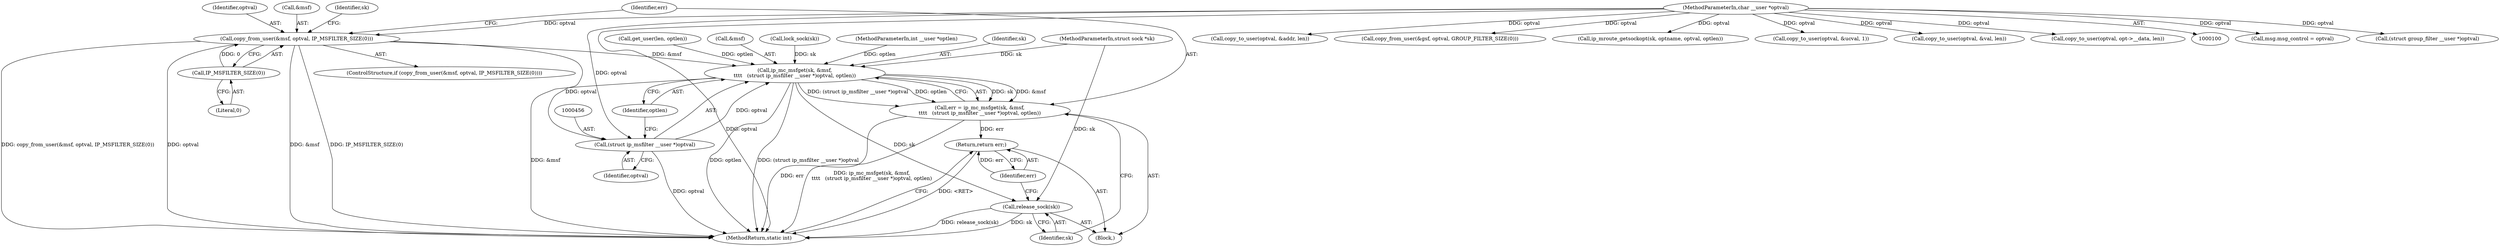 digraph "0_linux_f6d8bd051c391c1c0458a30b2a7abcd939329259_25@API" {
"1000437" [label="(Call,copy_from_user(&msf, optval, IP_MSFILTER_SIZE(0)))"];
"1000104" [label="(MethodParameterIn,char __user *optval)"];
"1000441" [label="(Call,IP_MSFILTER_SIZE(0))"];
"1000451" [label="(Call,ip_mc_msfget(sk, &msf,\n\t\t\t\t   (struct ip_msfilter __user *)optval, optlen))"];
"1000449" [label="(Call,err = ip_mc_msfget(sk, &msf,\n\t\t\t\t   (struct ip_msfilter __user *)optval, optlen))"];
"1000461" [label="(Return,return err;)"];
"1000459" [label="(Call,release_sock(sk))"];
"1000455" [label="(Call,(struct ip_msfilter __user *)optval)"];
"1000438" [label="(Call,&msf)"];
"1000526" [label="(Call,msg.msg_control = optval)"];
"1000101" [label="(MethodParameterIn,struct sock *sk)"];
"1000706" [label="(MethodReturn,static int)"];
"1000449" [label="(Call,err = ip_mc_msfget(sk, &msf,\n\t\t\t\t   (struct ip_msfilter __user *)optval, optlen))"];
"1000445" [label="(Identifier,sk)"];
"1000457" [label="(Identifier,optval)"];
"1000105" [label="(MethodParameterIn,int __user *optlen)"];
"1000452" [label="(Identifier,sk)"];
"1000436" [label="(ControlStructure,if (copy_from_user(&msf, optval, IP_MSFILTER_SIZE(0))))"];
"1000462" [label="(Identifier,err)"];
"1000497" [label="(Call,(struct group_filter __user *)optval)"];
"1000422" [label="(Block,)"];
"1000440" [label="(Identifier,optval)"];
"1000411" [label="(Call,copy_to_user(optval, &addr, len))"];
"1000458" [label="(Identifier,optlen)"];
"1000131" [label="(Call,get_user(len, optlen))"];
"1000442" [label="(Literal,0)"];
"1000104" [label="(MethodParameterIn,char __user *optval)"];
"1000450" [label="(Identifier,err)"];
"1000479" [label="(Call,copy_from_user(&gsf, optval, GROUP_FILTER_SIZE(0)))"];
"1000125" [label="(Call,ip_mroute_getsockopt(sk, optname, optval, optlen))"];
"1000437" [label="(Call,copy_from_user(&msf, optval, IP_MSFILTER_SIZE(0)))"];
"1000678" [label="(Call,copy_to_user(optval, &ucval, 1))"];
"1000461" [label="(Return,return err;)"];
"1000453" [label="(Call,&msf)"];
"1000460" [label="(Identifier,sk)"];
"1000696" [label="(Call,copy_to_user(optval, &val, len))"];
"1000451" [label="(Call,ip_mc_msfget(sk, &msf,\n\t\t\t\t   (struct ip_msfilter __user *)optval, optlen))"];
"1000459" [label="(Call,release_sock(sk))"];
"1000455" [label="(Call,(struct ip_msfilter __user *)optval)"];
"1000210" [label="(Call,copy_to_user(optval, opt->__data, len))"];
"1000441" [label="(Call,IP_MSFILTER_SIZE(0))"];
"1000144" [label="(Call,lock_sock(sk))"];
"1000437" -> "1000436"  [label="AST: "];
"1000437" -> "1000441"  [label="CFG: "];
"1000438" -> "1000437"  [label="AST: "];
"1000440" -> "1000437"  [label="AST: "];
"1000441" -> "1000437"  [label="AST: "];
"1000445" -> "1000437"  [label="CFG: "];
"1000450" -> "1000437"  [label="CFG: "];
"1000437" -> "1000706"  [label="DDG: copy_from_user(&msf, optval, IP_MSFILTER_SIZE(0))"];
"1000437" -> "1000706"  [label="DDG: optval"];
"1000437" -> "1000706"  [label="DDG: &msf"];
"1000437" -> "1000706"  [label="DDG: IP_MSFILTER_SIZE(0)"];
"1000104" -> "1000437"  [label="DDG: optval"];
"1000441" -> "1000437"  [label="DDG: 0"];
"1000437" -> "1000451"  [label="DDG: &msf"];
"1000437" -> "1000455"  [label="DDG: optval"];
"1000104" -> "1000100"  [label="AST: "];
"1000104" -> "1000706"  [label="DDG: optval"];
"1000104" -> "1000125"  [label="DDG: optval"];
"1000104" -> "1000210"  [label="DDG: optval"];
"1000104" -> "1000411"  [label="DDG: optval"];
"1000104" -> "1000455"  [label="DDG: optval"];
"1000104" -> "1000479"  [label="DDG: optval"];
"1000104" -> "1000497"  [label="DDG: optval"];
"1000104" -> "1000526"  [label="DDG: optval"];
"1000104" -> "1000678"  [label="DDG: optval"];
"1000104" -> "1000696"  [label="DDG: optval"];
"1000441" -> "1000442"  [label="CFG: "];
"1000442" -> "1000441"  [label="AST: "];
"1000451" -> "1000449"  [label="AST: "];
"1000451" -> "1000458"  [label="CFG: "];
"1000452" -> "1000451"  [label="AST: "];
"1000453" -> "1000451"  [label="AST: "];
"1000455" -> "1000451"  [label="AST: "];
"1000458" -> "1000451"  [label="AST: "];
"1000449" -> "1000451"  [label="CFG: "];
"1000451" -> "1000706"  [label="DDG: (struct ip_msfilter __user *)optval"];
"1000451" -> "1000706"  [label="DDG: &msf"];
"1000451" -> "1000706"  [label="DDG: optlen"];
"1000451" -> "1000449"  [label="DDG: sk"];
"1000451" -> "1000449"  [label="DDG: &msf"];
"1000451" -> "1000449"  [label="DDG: (struct ip_msfilter __user *)optval"];
"1000451" -> "1000449"  [label="DDG: optlen"];
"1000144" -> "1000451"  [label="DDG: sk"];
"1000101" -> "1000451"  [label="DDG: sk"];
"1000455" -> "1000451"  [label="DDG: optval"];
"1000131" -> "1000451"  [label="DDG: optlen"];
"1000105" -> "1000451"  [label="DDG: optlen"];
"1000451" -> "1000459"  [label="DDG: sk"];
"1000449" -> "1000422"  [label="AST: "];
"1000450" -> "1000449"  [label="AST: "];
"1000460" -> "1000449"  [label="CFG: "];
"1000449" -> "1000706"  [label="DDG: err"];
"1000449" -> "1000706"  [label="DDG: ip_mc_msfget(sk, &msf,\n\t\t\t\t   (struct ip_msfilter __user *)optval, optlen)"];
"1000449" -> "1000461"  [label="DDG: err"];
"1000461" -> "1000422"  [label="AST: "];
"1000461" -> "1000462"  [label="CFG: "];
"1000462" -> "1000461"  [label="AST: "];
"1000706" -> "1000461"  [label="CFG: "];
"1000461" -> "1000706"  [label="DDG: <RET>"];
"1000462" -> "1000461"  [label="DDG: err"];
"1000459" -> "1000422"  [label="AST: "];
"1000459" -> "1000460"  [label="CFG: "];
"1000460" -> "1000459"  [label="AST: "];
"1000462" -> "1000459"  [label="CFG: "];
"1000459" -> "1000706"  [label="DDG: sk"];
"1000459" -> "1000706"  [label="DDG: release_sock(sk)"];
"1000101" -> "1000459"  [label="DDG: sk"];
"1000455" -> "1000457"  [label="CFG: "];
"1000456" -> "1000455"  [label="AST: "];
"1000457" -> "1000455"  [label="AST: "];
"1000458" -> "1000455"  [label="CFG: "];
"1000455" -> "1000706"  [label="DDG: optval"];
}
